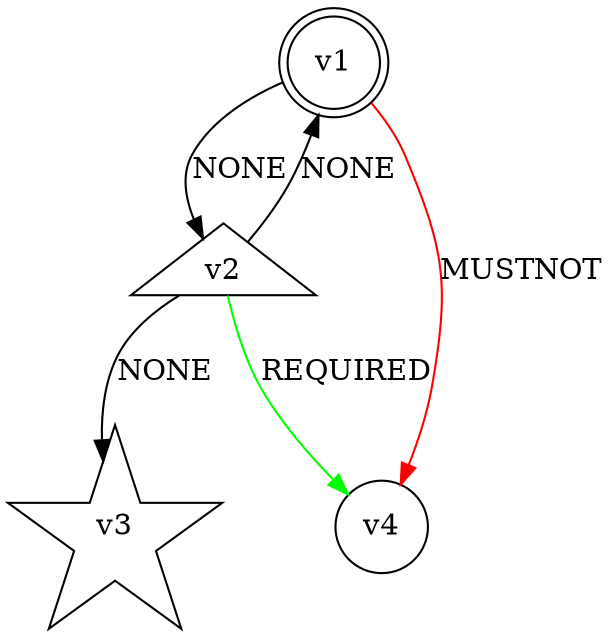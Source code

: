 digraph G {
  v1812753966565280 [ label="v1" id="v1812753966565280" attribute="PROTECTION" shape="doublecircle" ];
  v2812753966581185 [ label="v2" id="v2812753966581185" attribute="DANGER" shape="triangle" ];
  v3812753966594159 [ label="v3" id="v3812753966594159" attribute="TREASURE" shape="star" ];
  v4812753966606460 [ label="v4" id="v4812753966606460" attribute="NONE" shape="circle" ];
  v1812753966565280 -> v2812753966581185 [ label="NONE" attribute="NONE" color="black" ];
  v2812753966581185 -> v1812753966565280 [ label="NONE" attribute="NONE" color="black" ];
  v1812753966565280 -> v4812753966606460 [ label="MUSTNOT" attribute="MUSTNOT" color="red" ];
  v2812753966581185 -> v4812753966606460 [ label="REQUIRED" attribute="REQUIRED" color="green" ];
  v2812753966581185 -> v3812753966594159 [ label="NONE" attribute="NONE" color="black" ];
}
